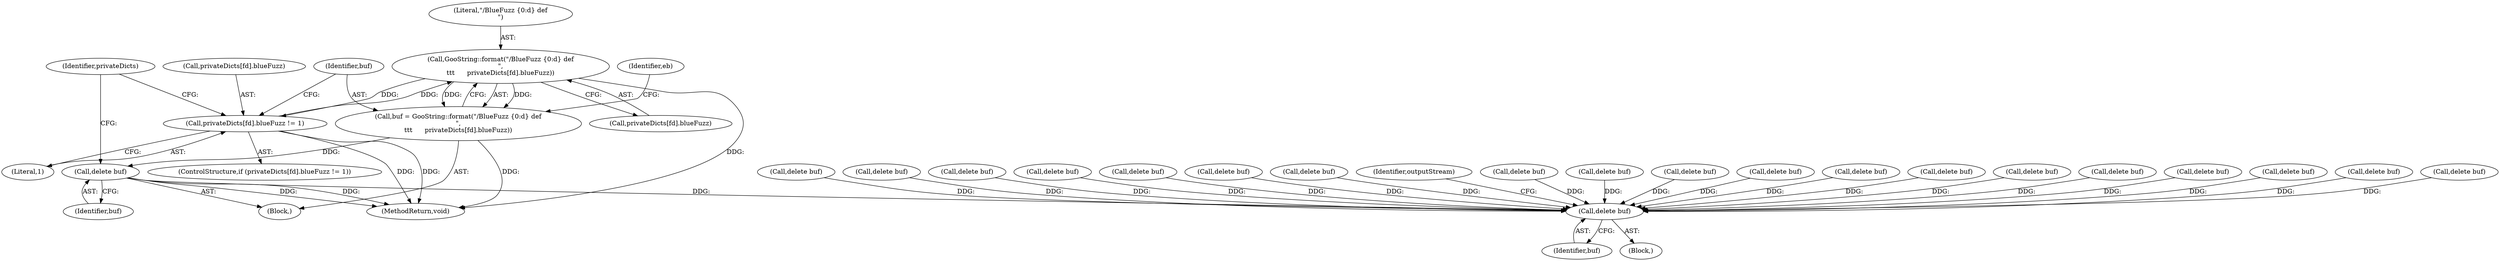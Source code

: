 digraph "0_poppler_da63c35549e8852a410946ab016a3f25ac701bdf@array" {
"1000879" [label="(Call,GooString::format(\"/BlueFuzz {0:d} def\n\",\n\t\t\t      privateDicts[fd].blueFuzz))"];
"1000869" [label="(Call,privateDicts[fd].blueFuzz != 1)"];
"1000879" [label="(Call,GooString::format(\"/BlueFuzz {0:d} def\n\",\n\t\t\t      privateDicts[fd].blueFuzz))"];
"1000877" [label="(Call,buf = GooString::format(\"/BlueFuzz {0:d} def\n\",\n\t\t\t      privateDicts[fd].blueFuzz))"];
"1000890" [label="(Call,delete buf)"];
"1000355" [label="(Call,delete buf)"];
"1000868" [label="(ControlStructure,if (privateDicts[fd].blueFuzz != 1))"];
"1000870" [label="(Call,privateDicts[fd].blueFuzz)"];
"1000762" [label="(Call,delete buf)"];
"1000842" [label="(Call,delete buf)"];
"1000891" [label="(Identifier,buf)"];
"1000658" [label="(Call,delete buf)"];
"1000912" [label="(Call,delete buf)"];
"1000895" [label="(Identifier,privateDicts)"];
"1000356" [label="(Identifier,buf)"];
"1000355" [label="(Call,delete buf)"];
"1000295" [label="(Block,)"];
"1000880" [label="(Literal,\"/BlueFuzz {0:d} def\n\")"];
"1001135" [label="(Call,delete buf)"];
"1000881" [label="(Call,privateDicts[fd].blueFuzz)"];
"1000529" [label="(Call,delete buf)"];
"1000869" [label="(Call,privateDicts[fd].blueFuzz != 1)"];
"1000875" [label="(Literal,1)"];
"1000497" [label="(Call,delete buf)"];
"1001111" [label="(Call,delete buf)"];
"1000814" [label="(Call,delete buf)"];
"1000890" [label="(Call,delete buf)"];
"1001087" [label="(Call,delete buf)"];
"1000879" [label="(Call,GooString::format(\"/BlueFuzz {0:d} def\n\",\n\t\t\t      privateDicts[fd].blueFuzz))"];
"1000934" [label="(Call,delete buf)"];
"1000477" [label="(Call,delete buf)"];
"1000878" [label="(Identifier,buf)"];
"1000877" [label="(Call,buf = GooString::format(\"/BlueFuzz {0:d} def\n\",\n\t\t\t      privateDicts[fd].blueFuzz))"];
"1000866" [label="(Call,delete buf)"];
"1000710" [label="(Call,delete buf)"];
"1000358" [label="(Identifier,outputStream)"];
"1000982" [label="(Call,delete buf)"];
"1001258" [label="(Call,delete buf)"];
"1000545" [label="(Call,delete buf)"];
"1001034" [label="(Call,delete buf)"];
"1000876" [label="(Block,)"];
"1001475" [label="(MethodReturn,void)"];
"1000888" [label="(Identifier,eb)"];
"1001063" [label="(Call,delete buf)"];
"1000879" -> "1000877"  [label="AST: "];
"1000879" -> "1000881"  [label="CFG: "];
"1000880" -> "1000879"  [label="AST: "];
"1000881" -> "1000879"  [label="AST: "];
"1000877" -> "1000879"  [label="CFG: "];
"1000879" -> "1001475"  [label="DDG: "];
"1000879" -> "1000869"  [label="DDG: "];
"1000879" -> "1000877"  [label="DDG: "];
"1000879" -> "1000877"  [label="DDG: "];
"1000869" -> "1000879"  [label="DDG: "];
"1000869" -> "1000868"  [label="AST: "];
"1000869" -> "1000875"  [label="CFG: "];
"1000870" -> "1000869"  [label="AST: "];
"1000875" -> "1000869"  [label="AST: "];
"1000878" -> "1000869"  [label="CFG: "];
"1000895" -> "1000869"  [label="CFG: "];
"1000869" -> "1001475"  [label="DDG: "];
"1000869" -> "1001475"  [label="DDG: "];
"1000877" -> "1000876"  [label="AST: "];
"1000878" -> "1000877"  [label="AST: "];
"1000888" -> "1000877"  [label="CFG: "];
"1000877" -> "1001475"  [label="DDG: "];
"1000877" -> "1000890"  [label="DDG: "];
"1000890" -> "1000876"  [label="AST: "];
"1000890" -> "1000891"  [label="CFG: "];
"1000891" -> "1000890"  [label="AST: "];
"1000895" -> "1000890"  [label="CFG: "];
"1000890" -> "1001475"  [label="DDG: "];
"1000890" -> "1001475"  [label="DDG: "];
"1000890" -> "1000355"  [label="DDG: "];
"1000355" -> "1000295"  [label="AST: "];
"1000355" -> "1000356"  [label="CFG: "];
"1000356" -> "1000355"  [label="AST: "];
"1000358" -> "1000355"  [label="CFG: "];
"1000934" -> "1000355"  [label="DDG: "];
"1000497" -> "1000355"  [label="DDG: "];
"1001087" -> "1000355"  [label="DDG: "];
"1000545" -> "1000355"  [label="DDG: "];
"1001034" -> "1000355"  [label="DDG: "];
"1001063" -> "1000355"  [label="DDG: "];
"1001135" -> "1000355"  [label="DDG: "];
"1000658" -> "1000355"  [label="DDG: "];
"1001258" -> "1000355"  [label="DDG: "];
"1000477" -> "1000355"  [label="DDG: "];
"1000912" -> "1000355"  [label="DDG: "];
"1001111" -> "1000355"  [label="DDG: "];
"1000866" -> "1000355"  [label="DDG: "];
"1000710" -> "1000355"  [label="DDG: "];
"1000842" -> "1000355"  [label="DDG: "];
"1000529" -> "1000355"  [label="DDG: "];
"1000814" -> "1000355"  [label="DDG: "];
"1000762" -> "1000355"  [label="DDG: "];
"1000982" -> "1000355"  [label="DDG: "];
}
